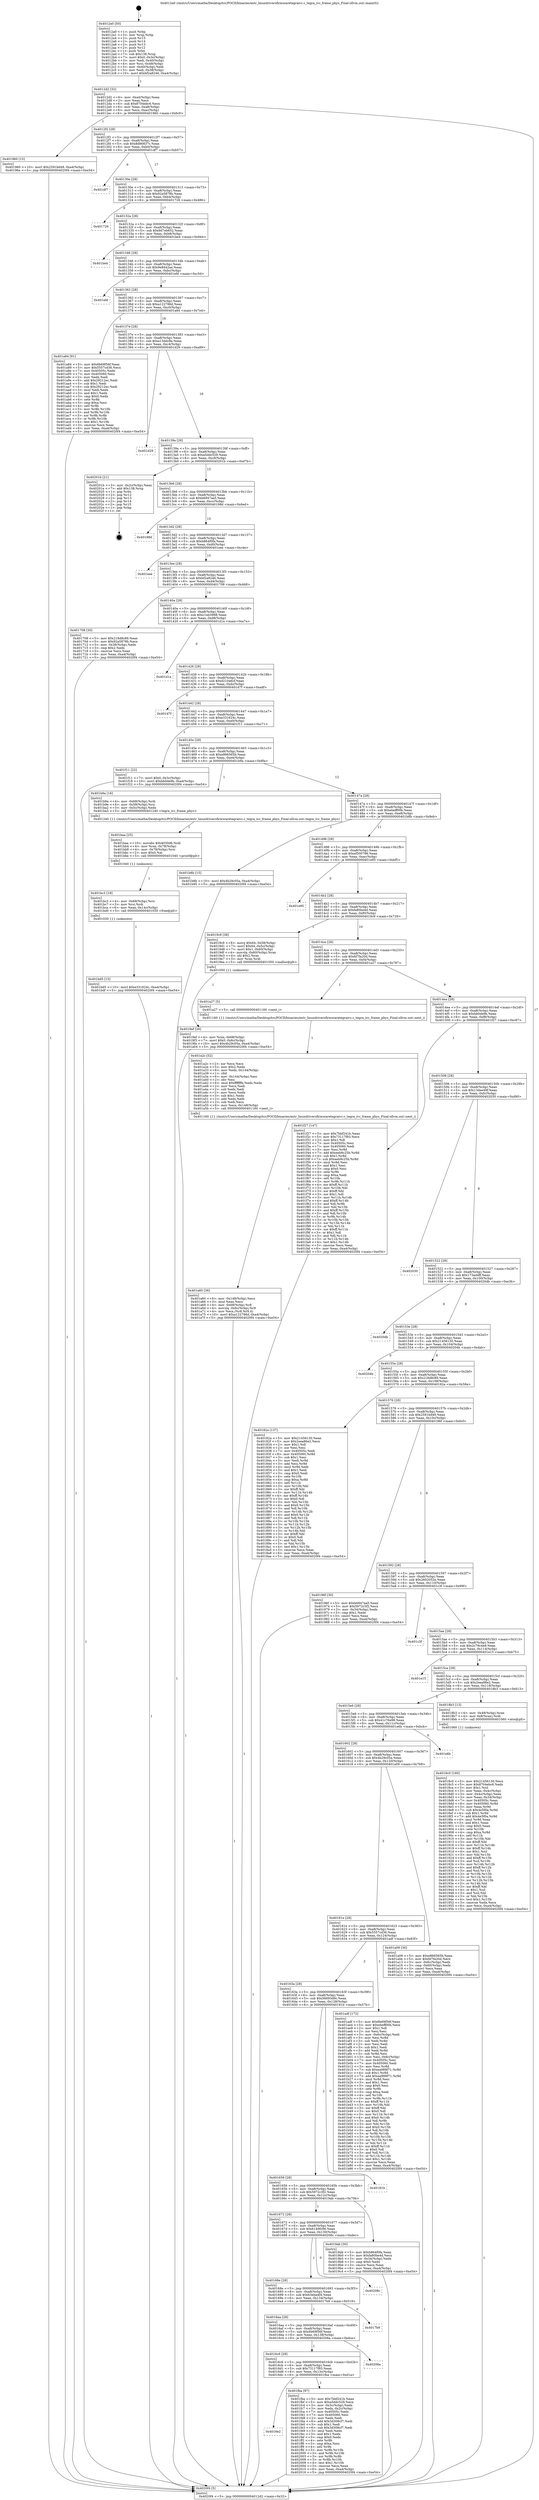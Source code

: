 digraph "0x4012a0" {
  label = "0x4012a0 (/mnt/c/Users/mathe/Desktop/tcc/POCII/binaries/extr_linuxdriversfirmwaretegraivc.c_tegra_ivc_frame_phys_Final-ollvm.out::main(0))"
  labelloc = "t"
  node[shape=record]

  Entry [label="",width=0.3,height=0.3,shape=circle,fillcolor=black,style=filled]
  "0x4012d2" [label="{
     0x4012d2 [32]\l
     | [instrs]\l
     &nbsp;&nbsp;0x4012d2 \<+6\>: mov -0xa4(%rbp),%eax\l
     &nbsp;&nbsp;0x4012d8 \<+2\>: mov %eax,%ecx\l
     &nbsp;&nbsp;0x4012da \<+6\>: sub $0x8704ebc6,%ecx\l
     &nbsp;&nbsp;0x4012e0 \<+6\>: mov %eax,-0xa8(%rbp)\l
     &nbsp;&nbsp;0x4012e6 \<+6\>: mov %ecx,-0xac(%rbp)\l
     &nbsp;&nbsp;0x4012ec \<+6\>: je 0000000000401960 \<main+0x6c0\>\l
  }"]
  "0x401960" [label="{
     0x401960 [15]\l
     | [instrs]\l
     &nbsp;&nbsp;0x401960 \<+10\>: movl $0x2591bd49,-0xa4(%rbp)\l
     &nbsp;&nbsp;0x40196a \<+5\>: jmp 00000000004020f4 \<main+0xe54\>\l
  }"]
  "0x4012f2" [label="{
     0x4012f2 [28]\l
     | [instrs]\l
     &nbsp;&nbsp;0x4012f2 \<+5\>: jmp 00000000004012f7 \<main+0x57\>\l
     &nbsp;&nbsp;0x4012f7 \<+6\>: mov -0xa8(%rbp),%eax\l
     &nbsp;&nbsp;0x4012fd \<+5\>: sub $0x8d86837c,%eax\l
     &nbsp;&nbsp;0x401302 \<+6\>: mov %eax,-0xb0(%rbp)\l
     &nbsp;&nbsp;0x401308 \<+6\>: je 0000000000401df7 \<main+0xb57\>\l
  }"]
  Exit [label="",width=0.3,height=0.3,shape=circle,fillcolor=black,style=filled,peripheries=2]
  "0x401df7" [label="{
     0x401df7\l
  }", style=dashed]
  "0x40130e" [label="{
     0x40130e [28]\l
     | [instrs]\l
     &nbsp;&nbsp;0x40130e \<+5\>: jmp 0000000000401313 \<main+0x73\>\l
     &nbsp;&nbsp;0x401313 \<+6\>: mov -0xa8(%rbp),%eax\l
     &nbsp;&nbsp;0x401319 \<+5\>: sub $0x92a5878b,%eax\l
     &nbsp;&nbsp;0x40131e \<+6\>: mov %eax,-0xb4(%rbp)\l
     &nbsp;&nbsp;0x401324 \<+6\>: je 0000000000401726 \<main+0x486\>\l
  }"]
  "0x4016e2" [label="{
     0x4016e2\l
  }", style=dashed]
  "0x401726" [label="{
     0x401726\l
  }", style=dashed]
  "0x40132a" [label="{
     0x40132a [28]\l
     | [instrs]\l
     &nbsp;&nbsp;0x40132a \<+5\>: jmp 000000000040132f \<main+0x8f\>\l
     &nbsp;&nbsp;0x40132f \<+6\>: mov -0xa8(%rbp),%eax\l
     &nbsp;&nbsp;0x401335 \<+5\>: sub $0x9d7eb652,%eax\l
     &nbsp;&nbsp;0x40133a \<+6\>: mov %eax,-0xb8(%rbp)\l
     &nbsp;&nbsp;0x401340 \<+6\>: je 0000000000401be4 \<main+0x944\>\l
  }"]
  "0x401fba" [label="{
     0x401fba [97]\l
     | [instrs]\l
     &nbsp;&nbsp;0x401fba \<+5\>: mov $0x7bbf241b,%eax\l
     &nbsp;&nbsp;0x401fbf \<+5\>: mov $0xa5ddc529,%ecx\l
     &nbsp;&nbsp;0x401fc4 \<+3\>: mov -0x3c(%rbp),%edx\l
     &nbsp;&nbsp;0x401fc7 \<+3\>: mov %edx,-0x2c(%rbp)\l
     &nbsp;&nbsp;0x401fca \<+7\>: mov 0x40505c,%edx\l
     &nbsp;&nbsp;0x401fd1 \<+7\>: mov 0x405060,%esi\l
     &nbsp;&nbsp;0x401fd8 \<+2\>: mov %edx,%edi\l
     &nbsp;&nbsp;0x401fda \<+6\>: add $0x3d308cf7,%edi\l
     &nbsp;&nbsp;0x401fe0 \<+3\>: sub $0x1,%edi\l
     &nbsp;&nbsp;0x401fe3 \<+6\>: sub $0x3d308cf7,%edi\l
     &nbsp;&nbsp;0x401fe9 \<+3\>: imul %edi,%edx\l
     &nbsp;&nbsp;0x401fec \<+3\>: and $0x1,%edx\l
     &nbsp;&nbsp;0x401fef \<+3\>: cmp $0x0,%edx\l
     &nbsp;&nbsp;0x401ff2 \<+4\>: sete %r8b\l
     &nbsp;&nbsp;0x401ff6 \<+3\>: cmp $0xa,%esi\l
     &nbsp;&nbsp;0x401ff9 \<+4\>: setl %r9b\l
     &nbsp;&nbsp;0x401ffd \<+3\>: mov %r8b,%r10b\l
     &nbsp;&nbsp;0x402000 \<+3\>: and %r9b,%r10b\l
     &nbsp;&nbsp;0x402003 \<+3\>: xor %r9b,%r8b\l
     &nbsp;&nbsp;0x402006 \<+3\>: or %r8b,%r10b\l
     &nbsp;&nbsp;0x402009 \<+4\>: test $0x1,%r10b\l
     &nbsp;&nbsp;0x40200d \<+3\>: cmovne %ecx,%eax\l
     &nbsp;&nbsp;0x402010 \<+6\>: mov %eax,-0xa4(%rbp)\l
     &nbsp;&nbsp;0x402016 \<+5\>: jmp 00000000004020f4 \<main+0xe54\>\l
  }"]
  "0x401be4" [label="{
     0x401be4\l
  }", style=dashed]
  "0x401346" [label="{
     0x401346 [28]\l
     | [instrs]\l
     &nbsp;&nbsp;0x401346 \<+5\>: jmp 000000000040134b \<main+0xab\>\l
     &nbsp;&nbsp;0x40134b \<+6\>: mov -0xa8(%rbp),%eax\l
     &nbsp;&nbsp;0x401351 \<+5\>: sub $0x9e8442ae,%eax\l
     &nbsp;&nbsp;0x401356 \<+6\>: mov %eax,-0xbc(%rbp)\l
     &nbsp;&nbsp;0x40135c \<+6\>: je 0000000000401efd \<main+0xc5d\>\l
  }"]
  "0x4016c6" [label="{
     0x4016c6 [28]\l
     | [instrs]\l
     &nbsp;&nbsp;0x4016c6 \<+5\>: jmp 00000000004016cb \<main+0x42b\>\l
     &nbsp;&nbsp;0x4016cb \<+6\>: mov -0xa8(%rbp),%eax\l
     &nbsp;&nbsp;0x4016d1 \<+5\>: sub $0x73117f93,%eax\l
     &nbsp;&nbsp;0x4016d6 \<+6\>: mov %eax,-0x13c(%rbp)\l
     &nbsp;&nbsp;0x4016dc \<+6\>: je 0000000000401fba \<main+0xd1a\>\l
  }"]
  "0x401efd" [label="{
     0x401efd\l
  }", style=dashed]
  "0x401362" [label="{
     0x401362 [28]\l
     | [instrs]\l
     &nbsp;&nbsp;0x401362 \<+5\>: jmp 0000000000401367 \<main+0xc7\>\l
     &nbsp;&nbsp;0x401367 \<+6\>: mov -0xa8(%rbp),%eax\l
     &nbsp;&nbsp;0x40136d \<+5\>: sub $0xa122786d,%eax\l
     &nbsp;&nbsp;0x401372 \<+6\>: mov %eax,-0xc0(%rbp)\l
     &nbsp;&nbsp;0x401378 \<+6\>: je 0000000000401a84 \<main+0x7e4\>\l
  }"]
  "0x40206a" [label="{
     0x40206a\l
  }", style=dashed]
  "0x401a84" [label="{
     0x401a84 [91]\l
     | [instrs]\l
     &nbsp;&nbsp;0x401a84 \<+5\>: mov $0x6b69f56f,%eax\l
     &nbsp;&nbsp;0x401a89 \<+5\>: mov $0x5557cd36,%ecx\l
     &nbsp;&nbsp;0x401a8e \<+7\>: mov 0x40505c,%edx\l
     &nbsp;&nbsp;0x401a95 \<+7\>: mov 0x405060,%esi\l
     &nbsp;&nbsp;0x401a9c \<+2\>: mov %edx,%edi\l
     &nbsp;&nbsp;0x401a9e \<+6\>: add $0x29212ec,%edi\l
     &nbsp;&nbsp;0x401aa4 \<+3\>: sub $0x1,%edi\l
     &nbsp;&nbsp;0x401aa7 \<+6\>: sub $0x29212ec,%edi\l
     &nbsp;&nbsp;0x401aad \<+3\>: imul %edi,%edx\l
     &nbsp;&nbsp;0x401ab0 \<+3\>: and $0x1,%edx\l
     &nbsp;&nbsp;0x401ab3 \<+3\>: cmp $0x0,%edx\l
     &nbsp;&nbsp;0x401ab6 \<+4\>: sete %r8b\l
     &nbsp;&nbsp;0x401aba \<+3\>: cmp $0xa,%esi\l
     &nbsp;&nbsp;0x401abd \<+4\>: setl %r9b\l
     &nbsp;&nbsp;0x401ac1 \<+3\>: mov %r8b,%r10b\l
     &nbsp;&nbsp;0x401ac4 \<+3\>: and %r9b,%r10b\l
     &nbsp;&nbsp;0x401ac7 \<+3\>: xor %r9b,%r8b\l
     &nbsp;&nbsp;0x401aca \<+3\>: or %r8b,%r10b\l
     &nbsp;&nbsp;0x401acd \<+4\>: test $0x1,%r10b\l
     &nbsp;&nbsp;0x401ad1 \<+3\>: cmovne %ecx,%eax\l
     &nbsp;&nbsp;0x401ad4 \<+6\>: mov %eax,-0xa4(%rbp)\l
     &nbsp;&nbsp;0x401ada \<+5\>: jmp 00000000004020f4 \<main+0xe54\>\l
  }"]
  "0x40137e" [label="{
     0x40137e [28]\l
     | [instrs]\l
     &nbsp;&nbsp;0x40137e \<+5\>: jmp 0000000000401383 \<main+0xe3\>\l
     &nbsp;&nbsp;0x401383 \<+6\>: mov -0xa8(%rbp),%eax\l
     &nbsp;&nbsp;0x401389 \<+5\>: sub $0xa13ddc8e,%eax\l
     &nbsp;&nbsp;0x40138e \<+6\>: mov %eax,-0xc4(%rbp)\l
     &nbsp;&nbsp;0x401394 \<+6\>: je 0000000000401d29 \<main+0xa89\>\l
  }"]
  "0x4016aa" [label="{
     0x4016aa [28]\l
     | [instrs]\l
     &nbsp;&nbsp;0x4016aa \<+5\>: jmp 00000000004016af \<main+0x40f\>\l
     &nbsp;&nbsp;0x4016af \<+6\>: mov -0xa8(%rbp),%eax\l
     &nbsp;&nbsp;0x4016b5 \<+5\>: sub $0x6b69f56f,%eax\l
     &nbsp;&nbsp;0x4016ba \<+6\>: mov %eax,-0x138(%rbp)\l
     &nbsp;&nbsp;0x4016c0 \<+6\>: je 000000000040206a \<main+0xdca\>\l
  }"]
  "0x401d29" [label="{
     0x401d29\l
  }", style=dashed]
  "0x40139a" [label="{
     0x40139a [28]\l
     | [instrs]\l
     &nbsp;&nbsp;0x40139a \<+5\>: jmp 000000000040139f \<main+0xff\>\l
     &nbsp;&nbsp;0x40139f \<+6\>: mov -0xa8(%rbp),%eax\l
     &nbsp;&nbsp;0x4013a5 \<+5\>: sub $0xa5ddc529,%eax\l
     &nbsp;&nbsp;0x4013aa \<+6\>: mov %eax,-0xc8(%rbp)\l
     &nbsp;&nbsp;0x4013b0 \<+6\>: je 000000000040201b \<main+0xd7b\>\l
  }"]
  "0x4017b9" [label="{
     0x4017b9\l
  }", style=dashed]
  "0x40201b" [label="{
     0x40201b [21]\l
     | [instrs]\l
     &nbsp;&nbsp;0x40201b \<+3\>: mov -0x2c(%rbp),%eax\l
     &nbsp;&nbsp;0x40201e \<+7\>: add $0x138,%rsp\l
     &nbsp;&nbsp;0x402025 \<+1\>: pop %rbx\l
     &nbsp;&nbsp;0x402026 \<+2\>: pop %r12\l
     &nbsp;&nbsp;0x402028 \<+2\>: pop %r13\l
     &nbsp;&nbsp;0x40202a \<+2\>: pop %r14\l
     &nbsp;&nbsp;0x40202c \<+2\>: pop %r15\l
     &nbsp;&nbsp;0x40202e \<+1\>: pop %rbp\l
     &nbsp;&nbsp;0x40202f \<+1\>: ret\l
  }"]
  "0x4013b6" [label="{
     0x4013b6 [28]\l
     | [instrs]\l
     &nbsp;&nbsp;0x4013b6 \<+5\>: jmp 00000000004013bb \<main+0x11b\>\l
     &nbsp;&nbsp;0x4013bb \<+6\>: mov -0xa8(%rbp),%eax\l
     &nbsp;&nbsp;0x4013c1 \<+5\>: sub $0xb6947aa5,%eax\l
     &nbsp;&nbsp;0x4013c6 \<+6\>: mov %eax,-0xcc(%rbp)\l
     &nbsp;&nbsp;0x4013cc \<+6\>: je 000000000040198d \<main+0x6ed\>\l
  }"]
  "0x40168e" [label="{
     0x40168e [28]\l
     | [instrs]\l
     &nbsp;&nbsp;0x40168e \<+5\>: jmp 0000000000401693 \<main+0x3f3\>\l
     &nbsp;&nbsp;0x401693 \<+6\>: mov -0xa8(%rbp),%eax\l
     &nbsp;&nbsp;0x401699 \<+5\>: sub $0x63eba4f4,%eax\l
     &nbsp;&nbsp;0x40169e \<+6\>: mov %eax,-0x134(%rbp)\l
     &nbsp;&nbsp;0x4016a4 \<+6\>: je 00000000004017b9 \<main+0x519\>\l
  }"]
  "0x40198d" [label="{
     0x40198d\l
  }", style=dashed]
  "0x4013d2" [label="{
     0x4013d2 [28]\l
     | [instrs]\l
     &nbsp;&nbsp;0x4013d2 \<+5\>: jmp 00000000004013d7 \<main+0x137\>\l
     &nbsp;&nbsp;0x4013d7 \<+6\>: mov -0xa8(%rbp),%eax\l
     &nbsp;&nbsp;0x4013dd \<+5\>: sub $0xb864f0fa,%eax\l
     &nbsp;&nbsp;0x4013e2 \<+6\>: mov %eax,-0xd0(%rbp)\l
     &nbsp;&nbsp;0x4013e8 \<+6\>: je 0000000000401eee \<main+0xc4e\>\l
  }"]
  "0x40208c" [label="{
     0x40208c\l
  }", style=dashed]
  "0x401eee" [label="{
     0x401eee\l
  }", style=dashed]
  "0x4013ee" [label="{
     0x4013ee [28]\l
     | [instrs]\l
     &nbsp;&nbsp;0x4013ee \<+5\>: jmp 00000000004013f3 \<main+0x153\>\l
     &nbsp;&nbsp;0x4013f3 \<+6\>: mov -0xa8(%rbp),%eax\l
     &nbsp;&nbsp;0x4013f9 \<+5\>: sub $0xbf2a8246,%eax\l
     &nbsp;&nbsp;0x4013fe \<+6\>: mov %eax,-0xd4(%rbp)\l
     &nbsp;&nbsp;0x401404 \<+6\>: je 0000000000401708 \<main+0x468\>\l
  }"]
  "0x401bd5" [label="{
     0x401bd5 [15]\l
     | [instrs]\l
     &nbsp;&nbsp;0x401bd5 \<+10\>: movl $0xe331624c,-0xa4(%rbp)\l
     &nbsp;&nbsp;0x401bdf \<+5\>: jmp 00000000004020f4 \<main+0xe54\>\l
  }"]
  "0x401708" [label="{
     0x401708 [30]\l
     | [instrs]\l
     &nbsp;&nbsp;0x401708 \<+5\>: mov $0x218d8c89,%eax\l
     &nbsp;&nbsp;0x40170d \<+5\>: mov $0x92a5878b,%ecx\l
     &nbsp;&nbsp;0x401712 \<+3\>: mov -0x38(%rbp),%edx\l
     &nbsp;&nbsp;0x401715 \<+3\>: cmp $0x2,%edx\l
     &nbsp;&nbsp;0x401718 \<+3\>: cmovne %ecx,%eax\l
     &nbsp;&nbsp;0x40171b \<+6\>: mov %eax,-0xa4(%rbp)\l
     &nbsp;&nbsp;0x401721 \<+5\>: jmp 00000000004020f4 \<main+0xe54\>\l
  }"]
  "0x40140a" [label="{
     0x40140a [28]\l
     | [instrs]\l
     &nbsp;&nbsp;0x40140a \<+5\>: jmp 000000000040140f \<main+0x16f\>\l
     &nbsp;&nbsp;0x40140f \<+6\>: mov -0xa8(%rbp),%eax\l
     &nbsp;&nbsp;0x401415 \<+5\>: sub $0xc1eb3988,%eax\l
     &nbsp;&nbsp;0x40141a \<+6\>: mov %eax,-0xd8(%rbp)\l
     &nbsp;&nbsp;0x401420 \<+6\>: je 0000000000401d1a \<main+0xa7a\>\l
  }"]
  "0x4020f4" [label="{
     0x4020f4 [5]\l
     | [instrs]\l
     &nbsp;&nbsp;0x4020f4 \<+5\>: jmp 00000000004012d2 \<main+0x32\>\l
  }"]
  "0x4012a0" [label="{
     0x4012a0 [50]\l
     | [instrs]\l
     &nbsp;&nbsp;0x4012a0 \<+1\>: push %rbp\l
     &nbsp;&nbsp;0x4012a1 \<+3\>: mov %rsp,%rbp\l
     &nbsp;&nbsp;0x4012a4 \<+2\>: push %r15\l
     &nbsp;&nbsp;0x4012a6 \<+2\>: push %r14\l
     &nbsp;&nbsp;0x4012a8 \<+2\>: push %r13\l
     &nbsp;&nbsp;0x4012aa \<+2\>: push %r12\l
     &nbsp;&nbsp;0x4012ac \<+1\>: push %rbx\l
     &nbsp;&nbsp;0x4012ad \<+7\>: sub $0x138,%rsp\l
     &nbsp;&nbsp;0x4012b4 \<+7\>: movl $0x0,-0x3c(%rbp)\l
     &nbsp;&nbsp;0x4012bb \<+3\>: mov %edi,-0x40(%rbp)\l
     &nbsp;&nbsp;0x4012be \<+4\>: mov %rsi,-0x48(%rbp)\l
     &nbsp;&nbsp;0x4012c2 \<+3\>: mov -0x40(%rbp),%edi\l
     &nbsp;&nbsp;0x4012c5 \<+3\>: mov %edi,-0x38(%rbp)\l
     &nbsp;&nbsp;0x4012c8 \<+10\>: movl $0xbf2a8246,-0xa4(%rbp)\l
  }"]
  "0x401bc3" [label="{
     0x401bc3 [18]\l
     | [instrs]\l
     &nbsp;&nbsp;0x401bc3 \<+4\>: mov -0x68(%rbp),%rsi\l
     &nbsp;&nbsp;0x401bc7 \<+3\>: mov %rsi,%rdi\l
     &nbsp;&nbsp;0x401bca \<+6\>: mov %eax,-0x14c(%rbp)\l
     &nbsp;&nbsp;0x401bd0 \<+5\>: call 0000000000401030 \<free@plt\>\l
     | [calls]\l
     &nbsp;&nbsp;0x401030 \{1\} (unknown)\l
  }"]
  "0x401d1a" [label="{
     0x401d1a\l
  }", style=dashed]
  "0x401426" [label="{
     0x401426 [28]\l
     | [instrs]\l
     &nbsp;&nbsp;0x401426 \<+5\>: jmp 000000000040142b \<main+0x18b\>\l
     &nbsp;&nbsp;0x40142b \<+6\>: mov -0xa8(%rbp),%eax\l
     &nbsp;&nbsp;0x401431 \<+5\>: sub $0xd210a6cf,%eax\l
     &nbsp;&nbsp;0x401436 \<+6\>: mov %eax,-0xdc(%rbp)\l
     &nbsp;&nbsp;0x40143c \<+6\>: je 0000000000401d7f \<main+0xadf\>\l
  }"]
  "0x401baa" [label="{
     0x401baa [25]\l
     | [instrs]\l
     &nbsp;&nbsp;0x401baa \<+10\>: movabs $0x4030d6,%rdi\l
     &nbsp;&nbsp;0x401bb4 \<+4\>: mov %rax,-0x78(%rbp)\l
     &nbsp;&nbsp;0x401bb8 \<+4\>: mov -0x78(%rbp),%rsi\l
     &nbsp;&nbsp;0x401bbc \<+2\>: mov $0x0,%al\l
     &nbsp;&nbsp;0x401bbe \<+5\>: call 0000000000401040 \<printf@plt\>\l
     | [calls]\l
     &nbsp;&nbsp;0x401040 \{1\} (unknown)\l
  }"]
  "0x401d7f" [label="{
     0x401d7f\l
  }", style=dashed]
  "0x401442" [label="{
     0x401442 [28]\l
     | [instrs]\l
     &nbsp;&nbsp;0x401442 \<+5\>: jmp 0000000000401447 \<main+0x1a7\>\l
     &nbsp;&nbsp;0x401447 \<+6\>: mov -0xa8(%rbp),%eax\l
     &nbsp;&nbsp;0x40144d \<+5\>: sub $0xe331624c,%eax\l
     &nbsp;&nbsp;0x401452 \<+6\>: mov %eax,-0xe0(%rbp)\l
     &nbsp;&nbsp;0x401458 \<+6\>: je 0000000000401f11 \<main+0xc71\>\l
  }"]
  "0x401a60" [label="{
     0x401a60 [36]\l
     | [instrs]\l
     &nbsp;&nbsp;0x401a60 \<+6\>: mov -0x148(%rbp),%ecx\l
     &nbsp;&nbsp;0x401a66 \<+3\>: imul %eax,%ecx\l
     &nbsp;&nbsp;0x401a69 \<+4\>: mov -0x68(%rbp),%r8\l
     &nbsp;&nbsp;0x401a6d \<+4\>: movslq -0x6c(%rbp),%r9\l
     &nbsp;&nbsp;0x401a71 \<+4\>: mov %ecx,(%r8,%r9,4)\l
     &nbsp;&nbsp;0x401a75 \<+10\>: movl $0xa122786d,-0xa4(%rbp)\l
     &nbsp;&nbsp;0x401a7f \<+5\>: jmp 00000000004020f4 \<main+0xe54\>\l
  }"]
  "0x401f11" [label="{
     0x401f11 [22]\l
     | [instrs]\l
     &nbsp;&nbsp;0x401f11 \<+7\>: movl $0x0,-0x3c(%rbp)\l
     &nbsp;&nbsp;0x401f18 \<+10\>: movl $0xbb0de9b,-0xa4(%rbp)\l
     &nbsp;&nbsp;0x401f22 \<+5\>: jmp 00000000004020f4 \<main+0xe54\>\l
  }"]
  "0x40145e" [label="{
     0x40145e [28]\l
     | [instrs]\l
     &nbsp;&nbsp;0x40145e \<+5\>: jmp 0000000000401463 \<main+0x1c3\>\l
     &nbsp;&nbsp;0x401463 \<+6\>: mov -0xa8(%rbp),%eax\l
     &nbsp;&nbsp;0x401469 \<+5\>: sub $0xe866565b,%eax\l
     &nbsp;&nbsp;0x40146e \<+6\>: mov %eax,-0xe4(%rbp)\l
     &nbsp;&nbsp;0x401474 \<+6\>: je 0000000000401b9a \<main+0x8fa\>\l
  }"]
  "0x401a2c" [label="{
     0x401a2c [52]\l
     | [instrs]\l
     &nbsp;&nbsp;0x401a2c \<+2\>: xor %ecx,%ecx\l
     &nbsp;&nbsp;0x401a2e \<+5\>: mov $0x2,%edx\l
     &nbsp;&nbsp;0x401a33 \<+6\>: mov %edx,-0x144(%rbp)\l
     &nbsp;&nbsp;0x401a39 \<+1\>: cltd\l
     &nbsp;&nbsp;0x401a3a \<+6\>: mov -0x144(%rbp),%esi\l
     &nbsp;&nbsp;0x401a40 \<+2\>: idiv %esi\l
     &nbsp;&nbsp;0x401a42 \<+6\>: imul $0xfffffffe,%edx,%edx\l
     &nbsp;&nbsp;0x401a48 \<+2\>: mov %ecx,%edi\l
     &nbsp;&nbsp;0x401a4a \<+2\>: sub %edx,%edi\l
     &nbsp;&nbsp;0x401a4c \<+2\>: mov %ecx,%edx\l
     &nbsp;&nbsp;0x401a4e \<+3\>: sub $0x1,%edx\l
     &nbsp;&nbsp;0x401a51 \<+2\>: add %edx,%edi\l
     &nbsp;&nbsp;0x401a53 \<+2\>: sub %edi,%ecx\l
     &nbsp;&nbsp;0x401a55 \<+6\>: mov %ecx,-0x148(%rbp)\l
     &nbsp;&nbsp;0x401a5b \<+5\>: call 0000000000401160 \<next_i\>\l
     | [calls]\l
     &nbsp;&nbsp;0x401160 \{1\} (/mnt/c/Users/mathe/Desktop/tcc/POCII/binaries/extr_linuxdriversfirmwaretegraivc.c_tegra_ivc_frame_phys_Final-ollvm.out::next_i)\l
  }"]
  "0x401b9a" [label="{
     0x401b9a [16]\l
     | [instrs]\l
     &nbsp;&nbsp;0x401b9a \<+4\>: mov -0x68(%rbp),%rdi\l
     &nbsp;&nbsp;0x401b9e \<+4\>: mov -0x58(%rbp),%rsi\l
     &nbsp;&nbsp;0x401ba2 \<+3\>: mov -0x5c(%rbp),%edx\l
     &nbsp;&nbsp;0x401ba5 \<+5\>: call 0000000000401240 \<tegra_ivc_frame_phys\>\l
     | [calls]\l
     &nbsp;&nbsp;0x401240 \{1\} (/mnt/c/Users/mathe/Desktop/tcc/POCII/binaries/extr_linuxdriversfirmwaretegraivc.c_tegra_ivc_frame_phys_Final-ollvm.out::tegra_ivc_frame_phys)\l
  }"]
  "0x40147a" [label="{
     0x40147a [28]\l
     | [instrs]\l
     &nbsp;&nbsp;0x40147a \<+5\>: jmp 000000000040147f \<main+0x1df\>\l
     &nbsp;&nbsp;0x40147f \<+6\>: mov -0xa8(%rbp),%eax\l
     &nbsp;&nbsp;0x401485 \<+5\>: sub $0xebeff00b,%eax\l
     &nbsp;&nbsp;0x40148a \<+6\>: mov %eax,-0xe8(%rbp)\l
     &nbsp;&nbsp;0x401490 \<+6\>: je 0000000000401b8b \<main+0x8eb\>\l
  }"]
  "0x4019ef" [label="{
     0x4019ef [26]\l
     | [instrs]\l
     &nbsp;&nbsp;0x4019ef \<+4\>: mov %rax,-0x68(%rbp)\l
     &nbsp;&nbsp;0x4019f3 \<+7\>: movl $0x0,-0x6c(%rbp)\l
     &nbsp;&nbsp;0x4019fa \<+10\>: movl $0x4b29c05a,-0xa4(%rbp)\l
     &nbsp;&nbsp;0x401a04 \<+5\>: jmp 00000000004020f4 \<main+0xe54\>\l
  }"]
  "0x401b8b" [label="{
     0x401b8b [15]\l
     | [instrs]\l
     &nbsp;&nbsp;0x401b8b \<+10\>: movl $0x4b29c05a,-0xa4(%rbp)\l
     &nbsp;&nbsp;0x401b95 \<+5\>: jmp 00000000004020f4 \<main+0xe54\>\l
  }"]
  "0x401496" [label="{
     0x401496 [28]\l
     | [instrs]\l
     &nbsp;&nbsp;0x401496 \<+5\>: jmp 000000000040149b \<main+0x1fb\>\l
     &nbsp;&nbsp;0x40149b \<+6\>: mov -0xa8(%rbp),%eax\l
     &nbsp;&nbsp;0x4014a1 \<+5\>: sub $0xef500786,%eax\l
     &nbsp;&nbsp;0x4014a6 \<+6\>: mov %eax,-0xec(%rbp)\l
     &nbsp;&nbsp;0x4014ac \<+6\>: je 0000000000401e95 \<main+0xbf5\>\l
  }"]
  "0x401672" [label="{
     0x401672 [28]\l
     | [instrs]\l
     &nbsp;&nbsp;0x401672 \<+5\>: jmp 0000000000401677 \<main+0x3d7\>\l
     &nbsp;&nbsp;0x401677 \<+6\>: mov -0xa8(%rbp),%eax\l
     &nbsp;&nbsp;0x40167d \<+5\>: sub $0x6149fc96,%eax\l
     &nbsp;&nbsp;0x401682 \<+6\>: mov %eax,-0x130(%rbp)\l
     &nbsp;&nbsp;0x401688 \<+6\>: je 000000000040208c \<main+0xdec\>\l
  }"]
  "0x401e95" [label="{
     0x401e95\l
  }", style=dashed]
  "0x4014b2" [label="{
     0x4014b2 [28]\l
     | [instrs]\l
     &nbsp;&nbsp;0x4014b2 \<+5\>: jmp 00000000004014b7 \<main+0x217\>\l
     &nbsp;&nbsp;0x4014b7 \<+6\>: mov -0xa8(%rbp),%eax\l
     &nbsp;&nbsp;0x4014bd \<+5\>: sub $0xfa80be4d,%eax\l
     &nbsp;&nbsp;0x4014c2 \<+6\>: mov %eax,-0xf0(%rbp)\l
     &nbsp;&nbsp;0x4014c8 \<+6\>: je 00000000004019c9 \<main+0x729\>\l
  }"]
  "0x4019ab" [label="{
     0x4019ab [30]\l
     | [instrs]\l
     &nbsp;&nbsp;0x4019ab \<+5\>: mov $0xb864f0fa,%eax\l
     &nbsp;&nbsp;0x4019b0 \<+5\>: mov $0xfa80be4d,%ecx\l
     &nbsp;&nbsp;0x4019b5 \<+3\>: mov -0x34(%rbp),%edx\l
     &nbsp;&nbsp;0x4019b8 \<+3\>: cmp $0x0,%edx\l
     &nbsp;&nbsp;0x4019bb \<+3\>: cmove %ecx,%eax\l
     &nbsp;&nbsp;0x4019be \<+6\>: mov %eax,-0xa4(%rbp)\l
     &nbsp;&nbsp;0x4019c4 \<+5\>: jmp 00000000004020f4 \<main+0xe54\>\l
  }"]
  "0x4019c9" [label="{
     0x4019c9 [38]\l
     | [instrs]\l
     &nbsp;&nbsp;0x4019c9 \<+8\>: movq $0x64,-0x58(%rbp)\l
     &nbsp;&nbsp;0x4019d1 \<+7\>: movl $0x64,-0x5c(%rbp)\l
     &nbsp;&nbsp;0x4019d8 \<+7\>: movl $0x1,-0x60(%rbp)\l
     &nbsp;&nbsp;0x4019df \<+4\>: movslq -0x60(%rbp),%rax\l
     &nbsp;&nbsp;0x4019e3 \<+4\>: shl $0x2,%rax\l
     &nbsp;&nbsp;0x4019e7 \<+3\>: mov %rax,%rdi\l
     &nbsp;&nbsp;0x4019ea \<+5\>: call 0000000000401050 \<malloc@plt\>\l
     | [calls]\l
     &nbsp;&nbsp;0x401050 \{1\} (unknown)\l
  }"]
  "0x4014ce" [label="{
     0x4014ce [28]\l
     | [instrs]\l
     &nbsp;&nbsp;0x4014ce \<+5\>: jmp 00000000004014d3 \<main+0x233\>\l
     &nbsp;&nbsp;0x4014d3 \<+6\>: mov -0xa8(%rbp),%eax\l
     &nbsp;&nbsp;0x4014d9 \<+5\>: sub $0xfd7fa20d,%eax\l
     &nbsp;&nbsp;0x4014de \<+6\>: mov %eax,-0xf4(%rbp)\l
     &nbsp;&nbsp;0x4014e4 \<+6\>: je 0000000000401a27 \<main+0x787\>\l
  }"]
  "0x401656" [label="{
     0x401656 [28]\l
     | [instrs]\l
     &nbsp;&nbsp;0x401656 \<+5\>: jmp 000000000040165b \<main+0x3bb\>\l
     &nbsp;&nbsp;0x40165b \<+6\>: mov -0xa8(%rbp),%eax\l
     &nbsp;&nbsp;0x401661 \<+5\>: sub $0x5972c3f2,%eax\l
     &nbsp;&nbsp;0x401666 \<+6\>: mov %eax,-0x12c(%rbp)\l
     &nbsp;&nbsp;0x40166c \<+6\>: je 00000000004019ab \<main+0x70b\>\l
  }"]
  "0x401a27" [label="{
     0x401a27 [5]\l
     | [instrs]\l
     &nbsp;&nbsp;0x401a27 \<+5\>: call 0000000000401160 \<next_i\>\l
     | [calls]\l
     &nbsp;&nbsp;0x401160 \{1\} (/mnt/c/Users/mathe/Desktop/tcc/POCII/binaries/extr_linuxdriversfirmwaretegraivc.c_tegra_ivc_frame_phys_Final-ollvm.out::next_i)\l
  }"]
  "0x4014ea" [label="{
     0x4014ea [28]\l
     | [instrs]\l
     &nbsp;&nbsp;0x4014ea \<+5\>: jmp 00000000004014ef \<main+0x24f\>\l
     &nbsp;&nbsp;0x4014ef \<+6\>: mov -0xa8(%rbp),%eax\l
     &nbsp;&nbsp;0x4014f5 \<+5\>: sub $0xbb0de9b,%eax\l
     &nbsp;&nbsp;0x4014fa \<+6\>: mov %eax,-0xf8(%rbp)\l
     &nbsp;&nbsp;0x401500 \<+6\>: je 0000000000401f27 \<main+0xc87\>\l
  }"]
  "0x40181b" [label="{
     0x40181b\l
  }", style=dashed]
  "0x401f27" [label="{
     0x401f27 [147]\l
     | [instrs]\l
     &nbsp;&nbsp;0x401f27 \<+5\>: mov $0x7bbf241b,%eax\l
     &nbsp;&nbsp;0x401f2c \<+5\>: mov $0x73117f93,%ecx\l
     &nbsp;&nbsp;0x401f31 \<+2\>: mov $0x1,%dl\l
     &nbsp;&nbsp;0x401f33 \<+7\>: mov 0x40505c,%esi\l
     &nbsp;&nbsp;0x401f3a \<+7\>: mov 0x405060,%edi\l
     &nbsp;&nbsp;0x401f41 \<+3\>: mov %esi,%r8d\l
     &nbsp;&nbsp;0x401f44 \<+7\>: add $0xeeb9c25b,%r8d\l
     &nbsp;&nbsp;0x401f4b \<+4\>: sub $0x1,%r8d\l
     &nbsp;&nbsp;0x401f4f \<+7\>: sub $0xeeb9c25b,%r8d\l
     &nbsp;&nbsp;0x401f56 \<+4\>: imul %r8d,%esi\l
     &nbsp;&nbsp;0x401f5a \<+3\>: and $0x1,%esi\l
     &nbsp;&nbsp;0x401f5d \<+3\>: cmp $0x0,%esi\l
     &nbsp;&nbsp;0x401f60 \<+4\>: sete %r9b\l
     &nbsp;&nbsp;0x401f64 \<+3\>: cmp $0xa,%edi\l
     &nbsp;&nbsp;0x401f67 \<+4\>: setl %r10b\l
     &nbsp;&nbsp;0x401f6b \<+3\>: mov %r9b,%r11b\l
     &nbsp;&nbsp;0x401f6e \<+4\>: xor $0xff,%r11b\l
     &nbsp;&nbsp;0x401f72 \<+3\>: mov %r10b,%bl\l
     &nbsp;&nbsp;0x401f75 \<+3\>: xor $0xff,%bl\l
     &nbsp;&nbsp;0x401f78 \<+3\>: xor $0x1,%dl\l
     &nbsp;&nbsp;0x401f7b \<+3\>: mov %r11b,%r14b\l
     &nbsp;&nbsp;0x401f7e \<+4\>: and $0xff,%r14b\l
     &nbsp;&nbsp;0x401f82 \<+3\>: and %dl,%r9b\l
     &nbsp;&nbsp;0x401f85 \<+3\>: mov %bl,%r15b\l
     &nbsp;&nbsp;0x401f88 \<+4\>: and $0xff,%r15b\l
     &nbsp;&nbsp;0x401f8c \<+3\>: and %dl,%r10b\l
     &nbsp;&nbsp;0x401f8f \<+3\>: or %r9b,%r14b\l
     &nbsp;&nbsp;0x401f92 \<+3\>: or %r10b,%r15b\l
     &nbsp;&nbsp;0x401f95 \<+3\>: xor %r15b,%r14b\l
     &nbsp;&nbsp;0x401f98 \<+3\>: or %bl,%r11b\l
     &nbsp;&nbsp;0x401f9b \<+4\>: xor $0xff,%r11b\l
     &nbsp;&nbsp;0x401f9f \<+3\>: or $0x1,%dl\l
     &nbsp;&nbsp;0x401fa2 \<+3\>: and %dl,%r11b\l
     &nbsp;&nbsp;0x401fa5 \<+3\>: or %r11b,%r14b\l
     &nbsp;&nbsp;0x401fa8 \<+4\>: test $0x1,%r14b\l
     &nbsp;&nbsp;0x401fac \<+3\>: cmovne %ecx,%eax\l
     &nbsp;&nbsp;0x401faf \<+6\>: mov %eax,-0xa4(%rbp)\l
     &nbsp;&nbsp;0x401fb5 \<+5\>: jmp 00000000004020f4 \<main+0xe54\>\l
  }"]
  "0x401506" [label="{
     0x401506 [28]\l
     | [instrs]\l
     &nbsp;&nbsp;0x401506 \<+5\>: jmp 000000000040150b \<main+0x26b\>\l
     &nbsp;&nbsp;0x40150b \<+6\>: mov -0xa8(%rbp),%eax\l
     &nbsp;&nbsp;0x401511 \<+5\>: sub $0x13dee49f,%eax\l
     &nbsp;&nbsp;0x401516 \<+6\>: mov %eax,-0xfc(%rbp)\l
     &nbsp;&nbsp;0x40151c \<+6\>: je 0000000000402030 \<main+0xd90\>\l
  }"]
  "0x40163a" [label="{
     0x40163a [28]\l
     | [instrs]\l
     &nbsp;&nbsp;0x40163a \<+5\>: jmp 000000000040163f \<main+0x39f\>\l
     &nbsp;&nbsp;0x40163f \<+6\>: mov -0xa8(%rbp),%eax\l
     &nbsp;&nbsp;0x401645 \<+5\>: sub $0x56693d9c,%eax\l
     &nbsp;&nbsp;0x40164a \<+6\>: mov %eax,-0x128(%rbp)\l
     &nbsp;&nbsp;0x401650 \<+6\>: je 000000000040181b \<main+0x57b\>\l
  }"]
  "0x402030" [label="{
     0x402030\l
  }", style=dashed]
  "0x401522" [label="{
     0x401522 [28]\l
     | [instrs]\l
     &nbsp;&nbsp;0x401522 \<+5\>: jmp 0000000000401527 \<main+0x287\>\l
     &nbsp;&nbsp;0x401527 \<+6\>: mov -0xa8(%rbp),%eax\l
     &nbsp;&nbsp;0x40152d \<+5\>: sub $0x173ad4ff,%eax\l
     &nbsp;&nbsp;0x401532 \<+6\>: mov %eax,-0x100(%rbp)\l
     &nbsp;&nbsp;0x401538 \<+6\>: je 00000000004020db \<main+0xe3b\>\l
  }"]
  "0x401adf" [label="{
     0x401adf [172]\l
     | [instrs]\l
     &nbsp;&nbsp;0x401adf \<+5\>: mov $0x6b69f56f,%eax\l
     &nbsp;&nbsp;0x401ae4 \<+5\>: mov $0xebeff00b,%ecx\l
     &nbsp;&nbsp;0x401ae9 \<+2\>: mov $0x1,%dl\l
     &nbsp;&nbsp;0x401aeb \<+2\>: xor %esi,%esi\l
     &nbsp;&nbsp;0x401aed \<+3\>: mov -0x6c(%rbp),%edi\l
     &nbsp;&nbsp;0x401af0 \<+3\>: mov %esi,%r8d\l
     &nbsp;&nbsp;0x401af3 \<+3\>: sub %edi,%r8d\l
     &nbsp;&nbsp;0x401af6 \<+2\>: mov %esi,%edi\l
     &nbsp;&nbsp;0x401af8 \<+3\>: sub $0x1,%edi\l
     &nbsp;&nbsp;0x401afb \<+3\>: add %edi,%r8d\l
     &nbsp;&nbsp;0x401afe \<+3\>: sub %r8d,%esi\l
     &nbsp;&nbsp;0x401b01 \<+3\>: mov %esi,-0x6c(%rbp)\l
     &nbsp;&nbsp;0x401b04 \<+7\>: mov 0x40505c,%esi\l
     &nbsp;&nbsp;0x401b0b \<+7\>: mov 0x405060,%edi\l
     &nbsp;&nbsp;0x401b12 \<+3\>: mov %esi,%r8d\l
     &nbsp;&nbsp;0x401b15 \<+7\>: sub $0xea989f71,%r8d\l
     &nbsp;&nbsp;0x401b1c \<+4\>: sub $0x1,%r8d\l
     &nbsp;&nbsp;0x401b20 \<+7\>: add $0xea989f71,%r8d\l
     &nbsp;&nbsp;0x401b27 \<+4\>: imul %r8d,%esi\l
     &nbsp;&nbsp;0x401b2b \<+3\>: and $0x1,%esi\l
     &nbsp;&nbsp;0x401b2e \<+3\>: cmp $0x0,%esi\l
     &nbsp;&nbsp;0x401b31 \<+4\>: sete %r9b\l
     &nbsp;&nbsp;0x401b35 \<+3\>: cmp $0xa,%edi\l
     &nbsp;&nbsp;0x401b38 \<+4\>: setl %r10b\l
     &nbsp;&nbsp;0x401b3c \<+3\>: mov %r9b,%r11b\l
     &nbsp;&nbsp;0x401b3f \<+4\>: xor $0xff,%r11b\l
     &nbsp;&nbsp;0x401b43 \<+3\>: mov %r10b,%bl\l
     &nbsp;&nbsp;0x401b46 \<+3\>: xor $0xff,%bl\l
     &nbsp;&nbsp;0x401b49 \<+3\>: xor $0x0,%dl\l
     &nbsp;&nbsp;0x401b4c \<+3\>: mov %r11b,%r14b\l
     &nbsp;&nbsp;0x401b4f \<+4\>: and $0x0,%r14b\l
     &nbsp;&nbsp;0x401b53 \<+3\>: and %dl,%r9b\l
     &nbsp;&nbsp;0x401b56 \<+3\>: mov %bl,%r15b\l
     &nbsp;&nbsp;0x401b59 \<+4\>: and $0x0,%r15b\l
     &nbsp;&nbsp;0x401b5d \<+3\>: and %dl,%r10b\l
     &nbsp;&nbsp;0x401b60 \<+3\>: or %r9b,%r14b\l
     &nbsp;&nbsp;0x401b63 \<+3\>: or %r10b,%r15b\l
     &nbsp;&nbsp;0x401b66 \<+3\>: xor %r15b,%r14b\l
     &nbsp;&nbsp;0x401b69 \<+3\>: or %bl,%r11b\l
     &nbsp;&nbsp;0x401b6c \<+4\>: xor $0xff,%r11b\l
     &nbsp;&nbsp;0x401b70 \<+3\>: or $0x0,%dl\l
     &nbsp;&nbsp;0x401b73 \<+3\>: and %dl,%r11b\l
     &nbsp;&nbsp;0x401b76 \<+3\>: or %r11b,%r14b\l
     &nbsp;&nbsp;0x401b79 \<+4\>: test $0x1,%r14b\l
     &nbsp;&nbsp;0x401b7d \<+3\>: cmovne %ecx,%eax\l
     &nbsp;&nbsp;0x401b80 \<+6\>: mov %eax,-0xa4(%rbp)\l
     &nbsp;&nbsp;0x401b86 \<+5\>: jmp 00000000004020f4 \<main+0xe54\>\l
  }"]
  "0x4020db" [label="{
     0x4020db\l
  }", style=dashed]
  "0x40153e" [label="{
     0x40153e [28]\l
     | [instrs]\l
     &nbsp;&nbsp;0x40153e \<+5\>: jmp 0000000000401543 \<main+0x2a3\>\l
     &nbsp;&nbsp;0x401543 \<+6\>: mov -0xa8(%rbp),%eax\l
     &nbsp;&nbsp;0x401549 \<+5\>: sub $0x21456130,%eax\l
     &nbsp;&nbsp;0x40154e \<+6\>: mov %eax,-0x104(%rbp)\l
     &nbsp;&nbsp;0x401554 \<+6\>: je 000000000040204b \<main+0xdab\>\l
  }"]
  "0x40161e" [label="{
     0x40161e [28]\l
     | [instrs]\l
     &nbsp;&nbsp;0x40161e \<+5\>: jmp 0000000000401623 \<main+0x383\>\l
     &nbsp;&nbsp;0x401623 \<+6\>: mov -0xa8(%rbp),%eax\l
     &nbsp;&nbsp;0x401629 \<+5\>: sub $0x5557cd36,%eax\l
     &nbsp;&nbsp;0x40162e \<+6\>: mov %eax,-0x124(%rbp)\l
     &nbsp;&nbsp;0x401634 \<+6\>: je 0000000000401adf \<main+0x83f\>\l
  }"]
  "0x40204b" [label="{
     0x40204b\l
  }", style=dashed]
  "0x40155a" [label="{
     0x40155a [28]\l
     | [instrs]\l
     &nbsp;&nbsp;0x40155a \<+5\>: jmp 000000000040155f \<main+0x2bf\>\l
     &nbsp;&nbsp;0x40155f \<+6\>: mov -0xa8(%rbp),%eax\l
     &nbsp;&nbsp;0x401565 \<+5\>: sub $0x218d8c89,%eax\l
     &nbsp;&nbsp;0x40156a \<+6\>: mov %eax,-0x108(%rbp)\l
     &nbsp;&nbsp;0x401570 \<+6\>: je 000000000040182a \<main+0x58a\>\l
  }"]
  "0x401a09" [label="{
     0x401a09 [30]\l
     | [instrs]\l
     &nbsp;&nbsp;0x401a09 \<+5\>: mov $0xe866565b,%eax\l
     &nbsp;&nbsp;0x401a0e \<+5\>: mov $0xfd7fa20d,%ecx\l
     &nbsp;&nbsp;0x401a13 \<+3\>: mov -0x6c(%rbp),%edx\l
     &nbsp;&nbsp;0x401a16 \<+3\>: cmp -0x60(%rbp),%edx\l
     &nbsp;&nbsp;0x401a19 \<+3\>: cmovl %ecx,%eax\l
     &nbsp;&nbsp;0x401a1c \<+6\>: mov %eax,-0xa4(%rbp)\l
     &nbsp;&nbsp;0x401a22 \<+5\>: jmp 00000000004020f4 \<main+0xe54\>\l
  }"]
  "0x40182a" [label="{
     0x40182a [137]\l
     | [instrs]\l
     &nbsp;&nbsp;0x40182a \<+5\>: mov $0x21456130,%eax\l
     &nbsp;&nbsp;0x40182f \<+5\>: mov $0x2eea86e2,%ecx\l
     &nbsp;&nbsp;0x401834 \<+2\>: mov $0x1,%dl\l
     &nbsp;&nbsp;0x401836 \<+2\>: xor %esi,%esi\l
     &nbsp;&nbsp;0x401838 \<+7\>: mov 0x40505c,%edi\l
     &nbsp;&nbsp;0x40183f \<+8\>: mov 0x405060,%r8d\l
     &nbsp;&nbsp;0x401847 \<+3\>: sub $0x1,%esi\l
     &nbsp;&nbsp;0x40184a \<+3\>: mov %edi,%r9d\l
     &nbsp;&nbsp;0x40184d \<+3\>: add %esi,%r9d\l
     &nbsp;&nbsp;0x401850 \<+4\>: imul %r9d,%edi\l
     &nbsp;&nbsp;0x401854 \<+3\>: and $0x1,%edi\l
     &nbsp;&nbsp;0x401857 \<+3\>: cmp $0x0,%edi\l
     &nbsp;&nbsp;0x40185a \<+4\>: sete %r10b\l
     &nbsp;&nbsp;0x40185e \<+4\>: cmp $0xa,%r8d\l
     &nbsp;&nbsp;0x401862 \<+4\>: setl %r11b\l
     &nbsp;&nbsp;0x401866 \<+3\>: mov %r10b,%bl\l
     &nbsp;&nbsp;0x401869 \<+3\>: xor $0xff,%bl\l
     &nbsp;&nbsp;0x40186c \<+3\>: mov %r11b,%r14b\l
     &nbsp;&nbsp;0x40186f \<+4\>: xor $0xff,%r14b\l
     &nbsp;&nbsp;0x401873 \<+3\>: xor $0x0,%dl\l
     &nbsp;&nbsp;0x401876 \<+3\>: mov %bl,%r15b\l
     &nbsp;&nbsp;0x401879 \<+4\>: and $0x0,%r15b\l
     &nbsp;&nbsp;0x40187d \<+3\>: and %dl,%r10b\l
     &nbsp;&nbsp;0x401880 \<+3\>: mov %r14b,%r12b\l
     &nbsp;&nbsp;0x401883 \<+4\>: and $0x0,%r12b\l
     &nbsp;&nbsp;0x401887 \<+3\>: and %dl,%r11b\l
     &nbsp;&nbsp;0x40188a \<+3\>: or %r10b,%r15b\l
     &nbsp;&nbsp;0x40188d \<+3\>: or %r11b,%r12b\l
     &nbsp;&nbsp;0x401890 \<+3\>: xor %r12b,%r15b\l
     &nbsp;&nbsp;0x401893 \<+3\>: or %r14b,%bl\l
     &nbsp;&nbsp;0x401896 \<+3\>: xor $0xff,%bl\l
     &nbsp;&nbsp;0x401899 \<+3\>: or $0x0,%dl\l
     &nbsp;&nbsp;0x40189c \<+2\>: and %dl,%bl\l
     &nbsp;&nbsp;0x40189e \<+3\>: or %bl,%r15b\l
     &nbsp;&nbsp;0x4018a1 \<+4\>: test $0x1,%r15b\l
     &nbsp;&nbsp;0x4018a5 \<+3\>: cmovne %ecx,%eax\l
     &nbsp;&nbsp;0x4018a8 \<+6\>: mov %eax,-0xa4(%rbp)\l
     &nbsp;&nbsp;0x4018ae \<+5\>: jmp 00000000004020f4 \<main+0xe54\>\l
  }"]
  "0x401576" [label="{
     0x401576 [28]\l
     | [instrs]\l
     &nbsp;&nbsp;0x401576 \<+5\>: jmp 000000000040157b \<main+0x2db\>\l
     &nbsp;&nbsp;0x40157b \<+6\>: mov -0xa8(%rbp),%eax\l
     &nbsp;&nbsp;0x401581 \<+5\>: sub $0x2591bd49,%eax\l
     &nbsp;&nbsp;0x401586 \<+6\>: mov %eax,-0x10c(%rbp)\l
     &nbsp;&nbsp;0x40158c \<+6\>: je 000000000040196f \<main+0x6cf\>\l
  }"]
  "0x401602" [label="{
     0x401602 [28]\l
     | [instrs]\l
     &nbsp;&nbsp;0x401602 \<+5\>: jmp 0000000000401607 \<main+0x367\>\l
     &nbsp;&nbsp;0x401607 \<+6\>: mov -0xa8(%rbp),%eax\l
     &nbsp;&nbsp;0x40160d \<+5\>: sub $0x4b29c05a,%eax\l
     &nbsp;&nbsp;0x401612 \<+6\>: mov %eax,-0x120(%rbp)\l
     &nbsp;&nbsp;0x401618 \<+6\>: je 0000000000401a09 \<main+0x769\>\l
  }"]
  "0x40196f" [label="{
     0x40196f [30]\l
     | [instrs]\l
     &nbsp;&nbsp;0x40196f \<+5\>: mov $0xb6947aa5,%eax\l
     &nbsp;&nbsp;0x401974 \<+5\>: mov $0x5972c3f2,%ecx\l
     &nbsp;&nbsp;0x401979 \<+3\>: mov -0x34(%rbp),%edx\l
     &nbsp;&nbsp;0x40197c \<+3\>: cmp $0x1,%edx\l
     &nbsp;&nbsp;0x40197f \<+3\>: cmovl %ecx,%eax\l
     &nbsp;&nbsp;0x401982 \<+6\>: mov %eax,-0xa4(%rbp)\l
     &nbsp;&nbsp;0x401988 \<+5\>: jmp 00000000004020f4 \<main+0xe54\>\l
  }"]
  "0x401592" [label="{
     0x401592 [28]\l
     | [instrs]\l
     &nbsp;&nbsp;0x401592 \<+5\>: jmp 0000000000401597 \<main+0x2f7\>\l
     &nbsp;&nbsp;0x401597 \<+6\>: mov -0xa8(%rbp),%eax\l
     &nbsp;&nbsp;0x40159d \<+5\>: sub $0x2602052e,%eax\l
     &nbsp;&nbsp;0x4015a2 \<+6\>: mov %eax,-0x110(%rbp)\l
     &nbsp;&nbsp;0x4015a8 \<+6\>: je 0000000000401c3f \<main+0x99f\>\l
  }"]
  "0x401e6b" [label="{
     0x401e6b\l
  }", style=dashed]
  "0x401c3f" [label="{
     0x401c3f\l
  }", style=dashed]
  "0x4015ae" [label="{
     0x4015ae [28]\l
     | [instrs]\l
     &nbsp;&nbsp;0x4015ae \<+5\>: jmp 00000000004015b3 \<main+0x313\>\l
     &nbsp;&nbsp;0x4015b3 \<+6\>: mov -0xa8(%rbp),%eax\l
     &nbsp;&nbsp;0x4015b9 \<+5\>: sub $0x2c79c4e9,%eax\l
     &nbsp;&nbsp;0x4015be \<+6\>: mov %eax,-0x114(%rbp)\l
     &nbsp;&nbsp;0x4015c4 \<+6\>: je 0000000000401e15 \<main+0xb75\>\l
  }"]
  "0x4018c0" [label="{
     0x4018c0 [160]\l
     | [instrs]\l
     &nbsp;&nbsp;0x4018c0 \<+5\>: mov $0x21456130,%ecx\l
     &nbsp;&nbsp;0x4018c5 \<+5\>: mov $0x8704ebc6,%edx\l
     &nbsp;&nbsp;0x4018ca \<+3\>: mov $0x1,%sil\l
     &nbsp;&nbsp;0x4018cd \<+3\>: mov %eax,-0x4c(%rbp)\l
     &nbsp;&nbsp;0x4018d0 \<+3\>: mov -0x4c(%rbp),%eax\l
     &nbsp;&nbsp;0x4018d3 \<+3\>: mov %eax,-0x34(%rbp)\l
     &nbsp;&nbsp;0x4018d6 \<+7\>: mov 0x40505c,%eax\l
     &nbsp;&nbsp;0x4018dd \<+8\>: mov 0x405060,%r8d\l
     &nbsp;&nbsp;0x4018e5 \<+3\>: mov %eax,%r9d\l
     &nbsp;&nbsp;0x4018e8 \<+7\>: sub $0x4e5f0a,%r9d\l
     &nbsp;&nbsp;0x4018ef \<+4\>: sub $0x1,%r9d\l
     &nbsp;&nbsp;0x4018f3 \<+7\>: add $0x4e5f0a,%r9d\l
     &nbsp;&nbsp;0x4018fa \<+4\>: imul %r9d,%eax\l
     &nbsp;&nbsp;0x4018fe \<+3\>: and $0x1,%eax\l
     &nbsp;&nbsp;0x401901 \<+3\>: cmp $0x0,%eax\l
     &nbsp;&nbsp;0x401904 \<+4\>: sete %r10b\l
     &nbsp;&nbsp;0x401908 \<+4\>: cmp $0xa,%r8d\l
     &nbsp;&nbsp;0x40190c \<+4\>: setl %r11b\l
     &nbsp;&nbsp;0x401910 \<+3\>: mov %r10b,%bl\l
     &nbsp;&nbsp;0x401913 \<+3\>: xor $0xff,%bl\l
     &nbsp;&nbsp;0x401916 \<+3\>: mov %r11b,%r14b\l
     &nbsp;&nbsp;0x401919 \<+4\>: xor $0xff,%r14b\l
     &nbsp;&nbsp;0x40191d \<+4\>: xor $0x1,%sil\l
     &nbsp;&nbsp;0x401921 \<+3\>: mov %bl,%r15b\l
     &nbsp;&nbsp;0x401924 \<+4\>: and $0xff,%r15b\l
     &nbsp;&nbsp;0x401928 \<+3\>: and %sil,%r10b\l
     &nbsp;&nbsp;0x40192b \<+3\>: mov %r14b,%r12b\l
     &nbsp;&nbsp;0x40192e \<+4\>: and $0xff,%r12b\l
     &nbsp;&nbsp;0x401932 \<+3\>: and %sil,%r11b\l
     &nbsp;&nbsp;0x401935 \<+3\>: or %r10b,%r15b\l
     &nbsp;&nbsp;0x401938 \<+3\>: or %r11b,%r12b\l
     &nbsp;&nbsp;0x40193b \<+3\>: xor %r12b,%r15b\l
     &nbsp;&nbsp;0x40193e \<+3\>: or %r14b,%bl\l
     &nbsp;&nbsp;0x401941 \<+3\>: xor $0xff,%bl\l
     &nbsp;&nbsp;0x401944 \<+4\>: or $0x1,%sil\l
     &nbsp;&nbsp;0x401948 \<+3\>: and %sil,%bl\l
     &nbsp;&nbsp;0x40194b \<+3\>: or %bl,%r15b\l
     &nbsp;&nbsp;0x40194e \<+4\>: test $0x1,%r15b\l
     &nbsp;&nbsp;0x401952 \<+3\>: cmovne %edx,%ecx\l
     &nbsp;&nbsp;0x401955 \<+6\>: mov %ecx,-0xa4(%rbp)\l
     &nbsp;&nbsp;0x40195b \<+5\>: jmp 00000000004020f4 \<main+0xe54\>\l
  }"]
  "0x401e15" [label="{
     0x401e15\l
  }", style=dashed]
  "0x4015ca" [label="{
     0x4015ca [28]\l
     | [instrs]\l
     &nbsp;&nbsp;0x4015ca \<+5\>: jmp 00000000004015cf \<main+0x32f\>\l
     &nbsp;&nbsp;0x4015cf \<+6\>: mov -0xa8(%rbp),%eax\l
     &nbsp;&nbsp;0x4015d5 \<+5\>: sub $0x2eea86e2,%eax\l
     &nbsp;&nbsp;0x4015da \<+6\>: mov %eax,-0x118(%rbp)\l
     &nbsp;&nbsp;0x4015e0 \<+6\>: je 00000000004018b3 \<main+0x613\>\l
  }"]
  "0x4015e6" [label="{
     0x4015e6 [28]\l
     | [instrs]\l
     &nbsp;&nbsp;0x4015e6 \<+5\>: jmp 00000000004015eb \<main+0x34b\>\l
     &nbsp;&nbsp;0x4015eb \<+6\>: mov -0xa8(%rbp),%eax\l
     &nbsp;&nbsp;0x4015f1 \<+5\>: sub $0x41c76e98,%eax\l
     &nbsp;&nbsp;0x4015f6 \<+6\>: mov %eax,-0x11c(%rbp)\l
     &nbsp;&nbsp;0x4015fc \<+6\>: je 0000000000401e6b \<main+0xbcb\>\l
  }"]
  "0x4018b3" [label="{
     0x4018b3 [13]\l
     | [instrs]\l
     &nbsp;&nbsp;0x4018b3 \<+4\>: mov -0x48(%rbp),%rax\l
     &nbsp;&nbsp;0x4018b7 \<+4\>: mov 0x8(%rax),%rdi\l
     &nbsp;&nbsp;0x4018bb \<+5\>: call 0000000000401060 \<atoi@plt\>\l
     | [calls]\l
     &nbsp;&nbsp;0x401060 \{1\} (unknown)\l
  }"]
  Entry -> "0x4012a0" [label=" 1"]
  "0x4012d2" -> "0x401960" [label=" 1"]
  "0x4012d2" -> "0x4012f2" [label=" 17"]
  "0x40201b" -> Exit [label=" 1"]
  "0x4012f2" -> "0x401df7" [label=" 0"]
  "0x4012f2" -> "0x40130e" [label=" 17"]
  "0x401fba" -> "0x4020f4" [label=" 1"]
  "0x40130e" -> "0x401726" [label=" 0"]
  "0x40130e" -> "0x40132a" [label=" 17"]
  "0x4016c6" -> "0x4016e2" [label=" 0"]
  "0x40132a" -> "0x401be4" [label=" 0"]
  "0x40132a" -> "0x401346" [label=" 17"]
  "0x4016c6" -> "0x401fba" [label=" 1"]
  "0x401346" -> "0x401efd" [label=" 0"]
  "0x401346" -> "0x401362" [label=" 17"]
  "0x4016aa" -> "0x4016c6" [label=" 1"]
  "0x401362" -> "0x401a84" [label=" 1"]
  "0x401362" -> "0x40137e" [label=" 16"]
  "0x4016aa" -> "0x40206a" [label=" 0"]
  "0x40137e" -> "0x401d29" [label=" 0"]
  "0x40137e" -> "0x40139a" [label=" 16"]
  "0x40168e" -> "0x4016aa" [label=" 1"]
  "0x40139a" -> "0x40201b" [label=" 1"]
  "0x40139a" -> "0x4013b6" [label=" 15"]
  "0x40168e" -> "0x4017b9" [label=" 0"]
  "0x4013b6" -> "0x40198d" [label=" 0"]
  "0x4013b6" -> "0x4013d2" [label=" 15"]
  "0x401672" -> "0x40168e" [label=" 1"]
  "0x4013d2" -> "0x401eee" [label=" 0"]
  "0x4013d2" -> "0x4013ee" [label=" 15"]
  "0x401672" -> "0x40208c" [label=" 0"]
  "0x4013ee" -> "0x401708" [label=" 1"]
  "0x4013ee" -> "0x40140a" [label=" 14"]
  "0x401708" -> "0x4020f4" [label=" 1"]
  "0x4012a0" -> "0x4012d2" [label=" 1"]
  "0x4020f4" -> "0x4012d2" [label=" 17"]
  "0x401f27" -> "0x4020f4" [label=" 1"]
  "0x40140a" -> "0x401d1a" [label=" 0"]
  "0x40140a" -> "0x401426" [label=" 14"]
  "0x401f11" -> "0x4020f4" [label=" 1"]
  "0x401426" -> "0x401d7f" [label=" 0"]
  "0x401426" -> "0x401442" [label=" 14"]
  "0x401bd5" -> "0x4020f4" [label=" 1"]
  "0x401442" -> "0x401f11" [label=" 1"]
  "0x401442" -> "0x40145e" [label=" 13"]
  "0x401bc3" -> "0x401bd5" [label=" 1"]
  "0x40145e" -> "0x401b9a" [label=" 1"]
  "0x40145e" -> "0x40147a" [label=" 12"]
  "0x401baa" -> "0x401bc3" [label=" 1"]
  "0x40147a" -> "0x401b8b" [label=" 1"]
  "0x40147a" -> "0x401496" [label=" 11"]
  "0x401b9a" -> "0x401baa" [label=" 1"]
  "0x401496" -> "0x401e95" [label=" 0"]
  "0x401496" -> "0x4014b2" [label=" 11"]
  "0x401b8b" -> "0x4020f4" [label=" 1"]
  "0x4014b2" -> "0x4019c9" [label=" 1"]
  "0x4014b2" -> "0x4014ce" [label=" 10"]
  "0x401adf" -> "0x4020f4" [label=" 1"]
  "0x4014ce" -> "0x401a27" [label=" 1"]
  "0x4014ce" -> "0x4014ea" [label=" 9"]
  "0x401a60" -> "0x4020f4" [label=" 1"]
  "0x4014ea" -> "0x401f27" [label=" 1"]
  "0x4014ea" -> "0x401506" [label=" 8"]
  "0x401a2c" -> "0x401a60" [label=" 1"]
  "0x401506" -> "0x402030" [label=" 0"]
  "0x401506" -> "0x401522" [label=" 8"]
  "0x401a09" -> "0x4020f4" [label=" 2"]
  "0x401522" -> "0x4020db" [label=" 0"]
  "0x401522" -> "0x40153e" [label=" 8"]
  "0x4019ef" -> "0x4020f4" [label=" 1"]
  "0x40153e" -> "0x40204b" [label=" 0"]
  "0x40153e" -> "0x40155a" [label=" 8"]
  "0x4019ab" -> "0x4020f4" [label=" 1"]
  "0x40155a" -> "0x40182a" [label=" 1"]
  "0x40155a" -> "0x401576" [label=" 7"]
  "0x40182a" -> "0x4020f4" [label=" 1"]
  "0x401656" -> "0x401672" [label=" 1"]
  "0x401576" -> "0x40196f" [label=" 1"]
  "0x401576" -> "0x401592" [label=" 6"]
  "0x401a84" -> "0x4020f4" [label=" 1"]
  "0x401592" -> "0x401c3f" [label=" 0"]
  "0x401592" -> "0x4015ae" [label=" 6"]
  "0x40163a" -> "0x401656" [label=" 2"]
  "0x4015ae" -> "0x401e15" [label=" 0"]
  "0x4015ae" -> "0x4015ca" [label=" 6"]
  "0x401a27" -> "0x401a2c" [label=" 1"]
  "0x4015ca" -> "0x4018b3" [label=" 1"]
  "0x4015ca" -> "0x4015e6" [label=" 5"]
  "0x4018b3" -> "0x4018c0" [label=" 1"]
  "0x4018c0" -> "0x4020f4" [label=" 1"]
  "0x401960" -> "0x4020f4" [label=" 1"]
  "0x40196f" -> "0x4020f4" [label=" 1"]
  "0x40163a" -> "0x40181b" [label=" 0"]
  "0x4015e6" -> "0x401e6b" [label=" 0"]
  "0x4015e6" -> "0x401602" [label=" 5"]
  "0x401656" -> "0x4019ab" [label=" 1"]
  "0x401602" -> "0x401a09" [label=" 2"]
  "0x401602" -> "0x40161e" [label=" 3"]
  "0x4019c9" -> "0x4019ef" [label=" 1"]
  "0x40161e" -> "0x401adf" [label=" 1"]
  "0x40161e" -> "0x40163a" [label=" 2"]
}
